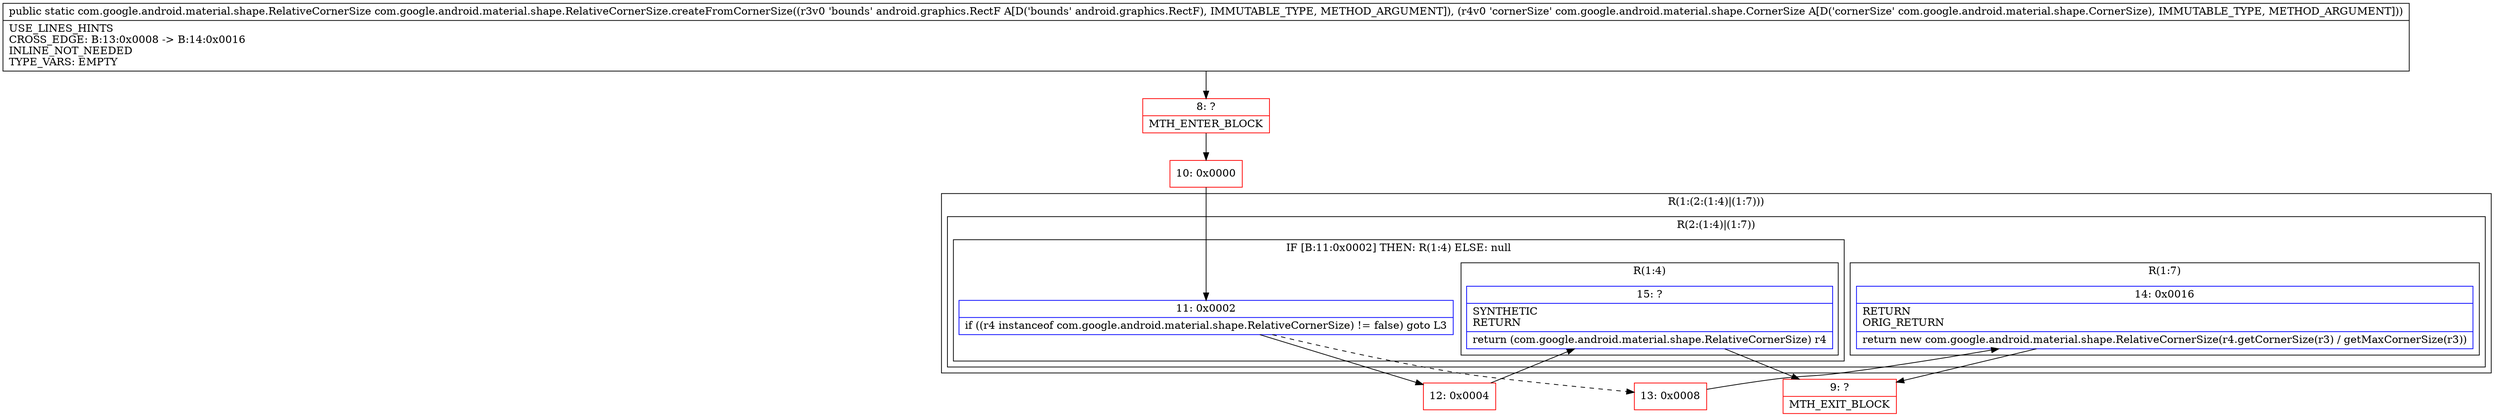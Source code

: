 digraph "CFG forcom.google.android.material.shape.RelativeCornerSize.createFromCornerSize(Landroid\/graphics\/RectF;Lcom\/google\/android\/material\/shape\/CornerSize;)Lcom\/google\/android\/material\/shape\/RelativeCornerSize;" {
subgraph cluster_Region_1988422262 {
label = "R(1:(2:(1:4)|(1:7)))";
node [shape=record,color=blue];
subgraph cluster_Region_1627756617 {
label = "R(2:(1:4)|(1:7))";
node [shape=record,color=blue];
subgraph cluster_IfRegion_51829234 {
label = "IF [B:11:0x0002] THEN: R(1:4) ELSE: null";
node [shape=record,color=blue];
Node_11 [shape=record,label="{11\:\ 0x0002|if ((r4 instanceof com.google.android.material.shape.RelativeCornerSize) != false) goto L3\l}"];
subgraph cluster_Region_1319891343 {
label = "R(1:4)";
node [shape=record,color=blue];
Node_15 [shape=record,label="{15\:\ ?|SYNTHETIC\lRETURN\l|return (com.google.android.material.shape.RelativeCornerSize) r4\l}"];
}
}
subgraph cluster_Region_523072886 {
label = "R(1:7)";
node [shape=record,color=blue];
Node_14 [shape=record,label="{14\:\ 0x0016|RETURN\lORIG_RETURN\l|return new com.google.android.material.shape.RelativeCornerSize(r4.getCornerSize(r3) \/ getMaxCornerSize(r3))\l}"];
}
}
}
Node_8 [shape=record,color=red,label="{8\:\ ?|MTH_ENTER_BLOCK\l}"];
Node_10 [shape=record,color=red,label="{10\:\ 0x0000}"];
Node_12 [shape=record,color=red,label="{12\:\ 0x0004}"];
Node_9 [shape=record,color=red,label="{9\:\ ?|MTH_EXIT_BLOCK\l}"];
Node_13 [shape=record,color=red,label="{13\:\ 0x0008}"];
MethodNode[shape=record,label="{public static com.google.android.material.shape.RelativeCornerSize com.google.android.material.shape.RelativeCornerSize.createFromCornerSize((r3v0 'bounds' android.graphics.RectF A[D('bounds' android.graphics.RectF), IMMUTABLE_TYPE, METHOD_ARGUMENT]), (r4v0 'cornerSize' com.google.android.material.shape.CornerSize A[D('cornerSize' com.google.android.material.shape.CornerSize), IMMUTABLE_TYPE, METHOD_ARGUMENT]))  | USE_LINES_HINTS\lCROSS_EDGE: B:13:0x0008 \-\> B:14:0x0016\lINLINE_NOT_NEEDED\lTYPE_VARS: EMPTY\l}"];
MethodNode -> Node_8;Node_11 -> Node_12;
Node_11 -> Node_13[style=dashed];
Node_15 -> Node_9;
Node_14 -> Node_9;
Node_8 -> Node_10;
Node_10 -> Node_11;
Node_12 -> Node_15;
Node_13 -> Node_14;
}

